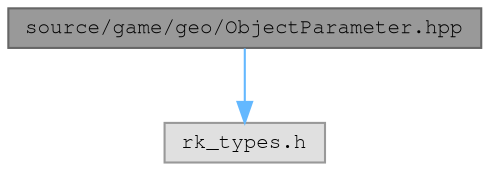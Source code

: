digraph "source/game/geo/ObjectParameter.hpp"
{
 // LATEX_PDF_SIZE
  bgcolor="transparent";
  edge [fontname=FreeMono,fontsize=10,labelfontname=FreeMono,labelfontsize=10];
  node [fontname=FreeMono,fontsize=10,shape=box,height=0.2,width=0.4];
  Node1 [label="source/game/geo/ObjectParameter.hpp",height=0.2,width=0.4,color="gray40", fillcolor="grey60", style="filled", fontcolor="black",tooltip="Manages the object flow (parameters)!"];
  Node1 -> Node2 [color="steelblue1",style="solid"];
  Node2 [label="rk_types.h",height=0.2,width=0.4,color="grey60", fillcolor="#E0E0E0", style="filled",tooltip=" "];
}
